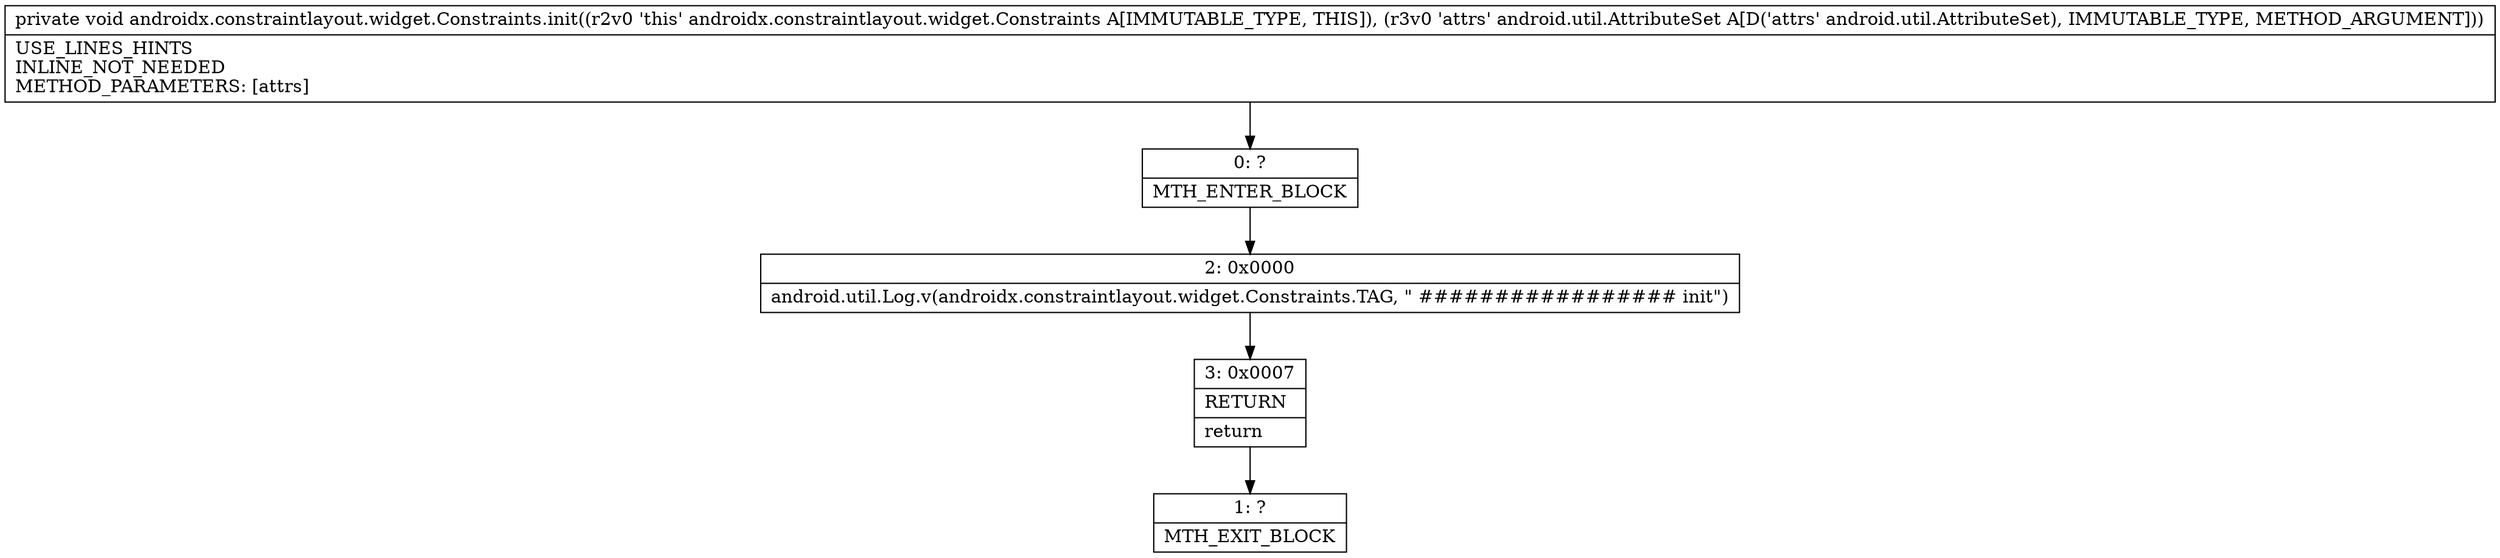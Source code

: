 digraph "CFG forandroidx.constraintlayout.widget.Constraints.init(Landroid\/util\/AttributeSet;)V" {
Node_0 [shape=record,label="{0\:\ ?|MTH_ENTER_BLOCK\l}"];
Node_2 [shape=record,label="{2\:\ 0x0000|android.util.Log.v(androidx.constraintlayout.widget.Constraints.TAG, \" ################# init\")\l}"];
Node_3 [shape=record,label="{3\:\ 0x0007|RETURN\l|return\l}"];
Node_1 [shape=record,label="{1\:\ ?|MTH_EXIT_BLOCK\l}"];
MethodNode[shape=record,label="{private void androidx.constraintlayout.widget.Constraints.init((r2v0 'this' androidx.constraintlayout.widget.Constraints A[IMMUTABLE_TYPE, THIS]), (r3v0 'attrs' android.util.AttributeSet A[D('attrs' android.util.AttributeSet), IMMUTABLE_TYPE, METHOD_ARGUMENT]))  | USE_LINES_HINTS\lINLINE_NOT_NEEDED\lMETHOD_PARAMETERS: [attrs]\l}"];
MethodNode -> Node_0;Node_0 -> Node_2;
Node_2 -> Node_3;
Node_3 -> Node_1;
}

